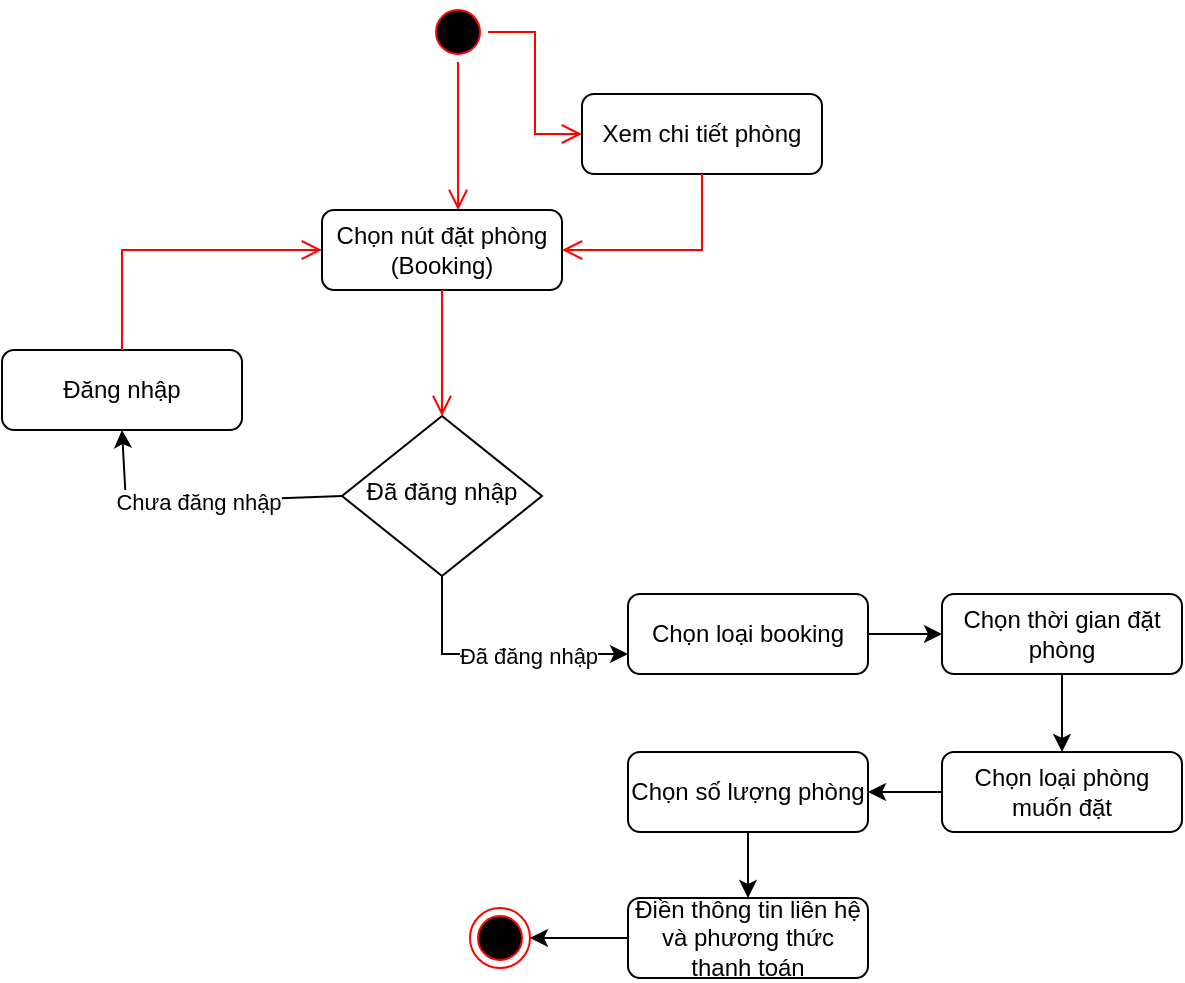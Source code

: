 <mxfile version="26.2.12" pages="5">
  <diagram id="C5RBs43oDa-KdzZeNtuy" name="flowchart đặt phòng">
    <mxGraphModel dx="1387" dy="797" grid="0" gridSize="10" guides="1" tooltips="1" connect="1" arrows="1" fold="1" page="0" pageScale="1" pageWidth="827" pageHeight="1169" math="0" shadow="0">
      <root>
        <mxCell id="WIyWlLk6GJQsqaUBKTNV-0" />
        <mxCell id="WIyWlLk6GJQsqaUBKTNV-1" parent="WIyWlLk6GJQsqaUBKTNV-0" />
        <mxCell id="WIyWlLk6GJQsqaUBKTNV-10" value="Đã đăng nhập" style="rhombus;whiteSpace=wrap;html=1;shadow=0;fontFamily=Helvetica;fontSize=12;align=center;strokeWidth=1;spacing=6;spacingTop=-4;" parent="WIyWlLk6GJQsqaUBKTNV-1" vertex="1">
          <mxGeometry x="170" y="301" width="100" height="80" as="geometry" />
        </mxCell>
        <mxCell id="WIyWlLk6GJQsqaUBKTNV-11" value="Chọn nút đặt phòng&lt;div&gt;(Booking)&lt;/div&gt;" style="rounded=1;whiteSpace=wrap;html=1;fontSize=12;glass=0;strokeWidth=1;shadow=0;" parent="WIyWlLk6GJQsqaUBKTNV-1" vertex="1">
          <mxGeometry x="160" y="198" width="120" height="40" as="geometry" />
        </mxCell>
        <mxCell id="tpvj4CS7-NAzmeMGIOc2-4" value="" style="ellipse;html=1;shape=startState;fillColor=#000000;strokeColor=#ff0000;" vertex="1" parent="WIyWlLk6GJQsqaUBKTNV-1">
          <mxGeometry x="213" y="94" width="30" height="30" as="geometry" />
        </mxCell>
        <mxCell id="tpvj4CS7-NAzmeMGIOc2-5" value="" style="edgeStyle=orthogonalEdgeStyle;html=1;verticalAlign=bottom;endArrow=open;endSize=8;strokeColor=#ff0000;rounded=0;entryX=0.567;entryY=0;entryDx=0;entryDy=0;entryPerimeter=0;" edge="1" source="tpvj4CS7-NAzmeMGIOc2-4" parent="WIyWlLk6GJQsqaUBKTNV-1" target="WIyWlLk6GJQsqaUBKTNV-11">
          <mxGeometry relative="1" as="geometry">
            <mxPoint x="241" y="201" as="targetPoint" />
          </mxGeometry>
        </mxCell>
        <mxCell id="tpvj4CS7-NAzmeMGIOc2-6" value="" style="ellipse;html=1;shape=endState;fillColor=#000000;strokeColor=#ff0000;" vertex="1" parent="WIyWlLk6GJQsqaUBKTNV-1">
          <mxGeometry x="234" y="547" width="30" height="30" as="geometry" />
        </mxCell>
        <mxCell id="tpvj4CS7-NAzmeMGIOc2-7" value="Xem chi tiết phòng" style="rounded=1;whiteSpace=wrap;html=1;fontSize=12;glass=0;strokeWidth=1;shadow=0;" vertex="1" parent="WIyWlLk6GJQsqaUBKTNV-1">
          <mxGeometry x="290" y="140" width="120" height="40" as="geometry" />
        </mxCell>
        <mxCell id="tpvj4CS7-NAzmeMGIOc2-8" value="" style="edgeStyle=orthogonalEdgeStyle;html=1;verticalAlign=bottom;endArrow=open;endSize=8;strokeColor=#ff0000;rounded=0;entryX=0;entryY=0.5;entryDx=0;entryDy=0;exitX=1;exitY=0.5;exitDx=0;exitDy=0;" edge="1" parent="WIyWlLk6GJQsqaUBKTNV-1" source="tpvj4CS7-NAzmeMGIOc2-4" target="tpvj4CS7-NAzmeMGIOc2-7">
          <mxGeometry relative="1" as="geometry">
            <mxPoint x="238" y="208" as="targetPoint" />
            <mxPoint x="238" y="134" as="sourcePoint" />
          </mxGeometry>
        </mxCell>
        <mxCell id="tpvj4CS7-NAzmeMGIOc2-9" value="Đăng nhập" style="rounded=1;whiteSpace=wrap;html=1;fontSize=12;glass=0;strokeWidth=1;shadow=0;" vertex="1" parent="WIyWlLk6GJQsqaUBKTNV-1">
          <mxGeometry y="268" width="120" height="40" as="geometry" />
        </mxCell>
        <mxCell id="tpvj4CS7-NAzmeMGIOc2-12" value="" style="endArrow=classic;html=1;rounded=0;exitX=0;exitY=0.5;exitDx=0;exitDy=0;entryX=0.5;entryY=1;entryDx=0;entryDy=0;" edge="1" parent="WIyWlLk6GJQsqaUBKTNV-1" source="WIyWlLk6GJQsqaUBKTNV-10" target="tpvj4CS7-NAzmeMGIOc2-9">
          <mxGeometry relative="1" as="geometry">
            <mxPoint x="364" y="311" as="sourcePoint" />
            <mxPoint x="464" y="311" as="targetPoint" />
            <Array as="points">
              <mxPoint x="62" y="345" />
            </Array>
          </mxGeometry>
        </mxCell>
        <mxCell id="tpvj4CS7-NAzmeMGIOc2-13" value="Chưa đăng nhập" style="edgeLabel;resizable=0;html=1;;align=center;verticalAlign=middle;" connectable="0" vertex="1" parent="tpvj4CS7-NAzmeMGIOc2-12">
          <mxGeometry relative="1" as="geometry" />
        </mxCell>
        <mxCell id="tpvj4CS7-NAzmeMGIOc2-15" value="" style="edgeStyle=orthogonalEdgeStyle;html=1;verticalAlign=bottom;endArrow=open;endSize=8;strokeColor=#ff0000;rounded=0;entryX=0.5;entryY=0;entryDx=0;entryDy=0;exitX=0.5;exitY=1;exitDx=0;exitDy=0;" edge="1" parent="WIyWlLk6GJQsqaUBKTNV-1" source="WIyWlLk6GJQsqaUBKTNV-11" target="WIyWlLk6GJQsqaUBKTNV-10">
          <mxGeometry relative="1" as="geometry">
            <mxPoint x="238" y="208" as="targetPoint" />
            <mxPoint x="238" y="134" as="sourcePoint" />
          </mxGeometry>
        </mxCell>
        <mxCell id="tpvj4CS7-NAzmeMGIOc2-16" value="" style="edgeStyle=orthogonalEdgeStyle;html=1;verticalAlign=bottom;endArrow=open;endSize=8;strokeColor=#ff0000;rounded=0;entryX=1;entryY=0.5;entryDx=0;entryDy=0;exitX=0.5;exitY=1;exitDx=0;exitDy=0;" edge="1" parent="WIyWlLk6GJQsqaUBKTNV-1" source="tpvj4CS7-NAzmeMGIOc2-7" target="WIyWlLk6GJQsqaUBKTNV-11">
          <mxGeometry relative="1" as="geometry">
            <mxPoint x="238" y="208" as="targetPoint" />
            <mxPoint x="238" y="134" as="sourcePoint" />
          </mxGeometry>
        </mxCell>
        <mxCell id="tpvj4CS7-NAzmeMGIOc2-17" value="" style="edgeStyle=orthogonalEdgeStyle;html=1;verticalAlign=bottom;endArrow=open;endSize=8;strokeColor=#ff0000;rounded=0;entryX=0;entryY=0.5;entryDx=0;entryDy=0;exitX=0.5;exitY=0;exitDx=0;exitDy=0;" edge="1" parent="WIyWlLk6GJQsqaUBKTNV-1" source="tpvj4CS7-NAzmeMGIOc2-9" target="WIyWlLk6GJQsqaUBKTNV-11">
          <mxGeometry relative="1" as="geometry">
            <mxPoint x="230" y="311" as="targetPoint" />
            <mxPoint x="230" y="248" as="sourcePoint" />
          </mxGeometry>
        </mxCell>
        <mxCell id="tpvj4CS7-NAzmeMGIOc2-30" style="edgeStyle=orthogonalEdgeStyle;rounded=0;orthogonalLoop=1;jettySize=auto;html=1;exitX=1;exitY=0.5;exitDx=0;exitDy=0;entryX=0;entryY=0.5;entryDx=0;entryDy=0;" edge="1" parent="WIyWlLk6GJQsqaUBKTNV-1" source="tpvj4CS7-NAzmeMGIOc2-18" target="tpvj4CS7-NAzmeMGIOc2-19">
          <mxGeometry relative="1" as="geometry" />
        </mxCell>
        <mxCell id="tpvj4CS7-NAzmeMGIOc2-18" value="Chọn loại booking" style="rounded=1;whiteSpace=wrap;html=1;fontSize=12;glass=0;strokeWidth=1;shadow=0;" vertex="1" parent="WIyWlLk6GJQsqaUBKTNV-1">
          <mxGeometry x="313" y="390" width="120" height="40" as="geometry" />
        </mxCell>
        <mxCell id="tpvj4CS7-NAzmeMGIOc2-31" value="" style="edgeStyle=orthogonalEdgeStyle;rounded=0;orthogonalLoop=1;jettySize=auto;html=1;" edge="1" parent="WIyWlLk6GJQsqaUBKTNV-1" source="tpvj4CS7-NAzmeMGIOc2-19" target="tpvj4CS7-NAzmeMGIOc2-20">
          <mxGeometry relative="1" as="geometry" />
        </mxCell>
        <mxCell id="tpvj4CS7-NAzmeMGIOc2-19" value="Chọn thời gian đặt phòng" style="rounded=1;whiteSpace=wrap;html=1;fontSize=12;glass=0;strokeWidth=1;shadow=0;" vertex="1" parent="WIyWlLk6GJQsqaUBKTNV-1">
          <mxGeometry x="470" y="390" width="120" height="40" as="geometry" />
        </mxCell>
        <mxCell id="tpvj4CS7-NAzmeMGIOc2-32" value="" style="edgeStyle=orthogonalEdgeStyle;rounded=0;orthogonalLoop=1;jettySize=auto;html=1;" edge="1" parent="WIyWlLk6GJQsqaUBKTNV-1" source="tpvj4CS7-NAzmeMGIOc2-20" target="tpvj4CS7-NAzmeMGIOc2-21">
          <mxGeometry relative="1" as="geometry" />
        </mxCell>
        <mxCell id="tpvj4CS7-NAzmeMGIOc2-20" value="Chọn loại phòng muốn đặt" style="rounded=1;whiteSpace=wrap;html=1;fontSize=12;glass=0;strokeWidth=1;shadow=0;" vertex="1" parent="WIyWlLk6GJQsqaUBKTNV-1">
          <mxGeometry x="470" y="469" width="120" height="40" as="geometry" />
        </mxCell>
        <mxCell id="tpvj4CS7-NAzmeMGIOc2-34" value="" style="edgeStyle=orthogonalEdgeStyle;rounded=0;orthogonalLoop=1;jettySize=auto;html=1;" edge="1" parent="WIyWlLk6GJQsqaUBKTNV-1" source="tpvj4CS7-NAzmeMGIOc2-21" target="tpvj4CS7-NAzmeMGIOc2-22">
          <mxGeometry relative="1" as="geometry" />
        </mxCell>
        <mxCell id="tpvj4CS7-NAzmeMGIOc2-21" value="Chọn số lượng phòng" style="rounded=1;whiteSpace=wrap;html=1;fontSize=12;glass=0;strokeWidth=1;shadow=0;" vertex="1" parent="WIyWlLk6GJQsqaUBKTNV-1">
          <mxGeometry x="313" y="469" width="120" height="40" as="geometry" />
        </mxCell>
        <mxCell id="tpvj4CS7-NAzmeMGIOc2-35" value="" style="edgeStyle=orthogonalEdgeStyle;rounded=0;orthogonalLoop=1;jettySize=auto;html=1;" edge="1" parent="WIyWlLk6GJQsqaUBKTNV-1" source="tpvj4CS7-NAzmeMGIOc2-22" target="tpvj4CS7-NAzmeMGIOc2-6">
          <mxGeometry relative="1" as="geometry" />
        </mxCell>
        <mxCell id="tpvj4CS7-NAzmeMGIOc2-22" value="Điền thông tin liên hệ và phương thức thanh toán" style="rounded=1;whiteSpace=wrap;html=1;fontSize=12;glass=0;strokeWidth=1;shadow=0;" vertex="1" parent="WIyWlLk6GJQsqaUBKTNV-1">
          <mxGeometry x="313" y="542" width="120" height="40" as="geometry" />
        </mxCell>
        <mxCell id="tpvj4CS7-NAzmeMGIOc2-26" value="" style="endArrow=classic;html=1;rounded=0;exitX=0.5;exitY=1;exitDx=0;exitDy=0;entryX=0;entryY=0.75;entryDx=0;entryDy=0;" edge="1" parent="WIyWlLk6GJQsqaUBKTNV-1" source="WIyWlLk6GJQsqaUBKTNV-10" target="tpvj4CS7-NAzmeMGIOc2-18">
          <mxGeometry relative="1" as="geometry">
            <mxPoint x="180" y="351" as="sourcePoint" />
            <mxPoint x="70" y="318" as="targetPoint" />
            <Array as="points">
              <mxPoint x="220" y="420" />
            </Array>
          </mxGeometry>
        </mxCell>
        <mxCell id="tpvj4CS7-NAzmeMGIOc2-28" value="Text" style="edgeLabel;html=1;align=center;verticalAlign=middle;resizable=0;points=[];" vertex="1" connectable="0" parent="tpvj4CS7-NAzmeMGIOc2-26">
          <mxGeometry x="0.227" relative="1" as="geometry">
            <mxPoint as="offset" />
          </mxGeometry>
        </mxCell>
        <mxCell id="tpvj4CS7-NAzmeMGIOc2-29" value="Đã đăng nhập" style="edgeLabel;html=1;align=center;verticalAlign=middle;resizable=0;points=[];" vertex="1" connectable="0" parent="tpvj4CS7-NAzmeMGIOc2-26">
          <mxGeometry x="0.242" y="-1" relative="1" as="geometry">
            <mxPoint as="offset" />
          </mxGeometry>
        </mxCell>
      </root>
    </mxGraphModel>
  </diagram>
  <diagram name="flowchart khướu nại" id="5Y8Dnv2xPw9IxhfvldU-">
    <mxGraphModel dx="1387" dy="797" grid="0" gridSize="10" guides="1" tooltips="1" connect="1" arrows="1" fold="1" page="0" pageScale="1" pageWidth="827" pageHeight="1169" math="0" shadow="0">
      <root>
        <mxCell id="x1sz1BzUppV7w-AZWgg5-0" />
        <mxCell id="x1sz1BzUppV7w-AZWgg5-1" parent="x1sz1BzUppV7w-AZWgg5-0" />
        <mxCell id="iZwWyoa55qzO6TNaH1sI-2" value="" style="edgeStyle=orthogonalEdgeStyle;rounded=0;orthogonalLoop=1;jettySize=auto;html=1;" edge="1" parent="x1sz1BzUppV7w-AZWgg5-1" source="x1sz1BzUppV7w-AZWgg5-4" target="iZwWyoa55qzO6TNaH1sI-0">
          <mxGeometry relative="1" as="geometry" />
        </mxCell>
        <mxCell id="x1sz1BzUppV7w-AZWgg5-4" value="" style="ellipse;html=1;shape=startState;fillColor=#000000;strokeColor=#ff0000;" vertex="1" parent="x1sz1BzUppV7w-AZWgg5-1">
          <mxGeometry x="213" y="82" width="30" height="30" as="geometry" />
        </mxCell>
        <mxCell id="x1sz1BzUppV7w-AZWgg5-6" value="" style="ellipse;html=1;shape=endState;fillColor=#000000;strokeColor=#ff0000;" vertex="1" parent="x1sz1BzUppV7w-AZWgg5-1">
          <mxGeometry x="234" y="547" width="30" height="30" as="geometry" />
        </mxCell>
        <mxCell id="E3JXeNqQt7wPLBCFKcco-1" value="Trạng thái tài khoản" style="rhombus;whiteSpace=wrap;html=1;shadow=0;fontFamily=Helvetica;fontSize=12;align=center;strokeWidth=1;spacing=6;spacingTop=-4;" vertex="1" parent="x1sz1BzUppV7w-AZWgg5-1">
          <mxGeometry x="178" y="215" width="100" height="80" as="geometry" />
        </mxCell>
        <mxCell id="E3JXeNqQt7wPLBCFKcco-2" value="" style="endArrow=classic;html=1;rounded=0;exitX=0;exitY=0.5;exitDx=0;exitDy=0;entryX=0;entryY=0.5;entryDx=0;entryDy=0;" edge="1" parent="x1sz1BzUppV7w-AZWgg5-1" source="E3JXeNqQt7wPLBCFKcco-1" target="x1sz1BzUppV7w-AZWgg5-6">
          <mxGeometry relative="1" as="geometry">
            <mxPoint x="370" y="227" as="sourcePoint" />
            <mxPoint x="66" y="224" as="targetPoint" />
            <Array as="points">
              <mxPoint x="68" y="261" />
              <mxPoint x="71" y="562" />
            </Array>
          </mxGeometry>
        </mxCell>
        <mxCell id="E3JXeNqQt7wPLBCFKcco-3" value="active" style="edgeLabel;resizable=0;html=1;;align=center;verticalAlign=middle;" connectable="0" vertex="1" parent="E3JXeNqQt7wPLBCFKcco-2">
          <mxGeometry relative="1" as="geometry" />
        </mxCell>
        <mxCell id="E3JXeNqQt7wPLBCFKcco-4" value="" style="endArrow=classic;html=1;rounded=0;exitX=0.5;exitY=1;exitDx=0;exitDy=0;entryX=0.5;entryY=0;entryDx=0;entryDy=0;" edge="1" parent="x1sz1BzUppV7w-AZWgg5-1" source="E3JXeNqQt7wPLBCFKcco-1" target="iZwWyoa55qzO6TNaH1sI-4">
          <mxGeometry relative="1" as="geometry">
            <mxPoint x="186" y="267" as="sourcePoint" />
            <mxPoint x="319" y="336" as="targetPoint" />
            <Array as="points">
              <mxPoint x="226" y="336" />
            </Array>
          </mxGeometry>
        </mxCell>
        <mxCell id="E3JXeNqQt7wPLBCFKcco-5" value="Text" style="edgeLabel;html=1;align=center;verticalAlign=middle;resizable=0;points=[];" vertex="1" connectable="0" parent="E3JXeNqQt7wPLBCFKcco-4">
          <mxGeometry x="0.227" relative="1" as="geometry">
            <mxPoint as="offset" />
          </mxGeometry>
        </mxCell>
        <mxCell id="E3JXeNqQt7wPLBCFKcco-6" value="suspended/banned" style="edgeLabel;html=1;align=center;verticalAlign=middle;resizable=0;points=[];" vertex="1" connectable="0" parent="E3JXeNqQt7wPLBCFKcco-4">
          <mxGeometry x="0.242" y="-1" relative="1" as="geometry">
            <mxPoint as="offset" />
          </mxGeometry>
        </mxCell>
        <mxCell id="iZwWyoa55qzO6TNaH1sI-3" value="" style="edgeStyle=orthogonalEdgeStyle;rounded=0;orthogonalLoop=1;jettySize=auto;html=1;" edge="1" parent="x1sz1BzUppV7w-AZWgg5-1" source="iZwWyoa55qzO6TNaH1sI-0" target="E3JXeNqQt7wPLBCFKcco-1">
          <mxGeometry relative="1" as="geometry" />
        </mxCell>
        <mxCell id="iZwWyoa55qzO6TNaH1sI-0" value="Đăng nhập" style="rounded=1;whiteSpace=wrap;html=1;fontSize=12;glass=0;strokeWidth=1;shadow=0;" vertex="1" parent="x1sz1BzUppV7w-AZWgg5-1">
          <mxGeometry x="168" y="139" width="120" height="40" as="geometry" />
        </mxCell>
        <mxCell id="iZwWyoa55qzO6TNaH1sI-6" value="" style="edgeStyle=orthogonalEdgeStyle;rounded=0;orthogonalLoop=1;jettySize=auto;html=1;" edge="1" parent="x1sz1BzUppV7w-AZWgg5-1" source="iZwWyoa55qzO6TNaH1sI-4" target="iZwWyoa55qzO6TNaH1sI-5">
          <mxGeometry relative="1" as="geometry" />
        </mxCell>
        <mxCell id="iZwWyoa55qzO6TNaH1sI-4" value="Màn hỉnh hiển thị thời gian bị khóa" style="rounded=1;whiteSpace=wrap;html=1;fontSize=12;glass=0;strokeWidth=1;shadow=0;" vertex="1" parent="x1sz1BzUppV7w-AZWgg5-1">
          <mxGeometry x="166" y="392" width="120" height="40" as="geometry" />
        </mxCell>
        <mxCell id="iZwWyoa55qzO6TNaH1sI-7" value="" style="edgeStyle=orthogonalEdgeStyle;rounded=0;orthogonalLoop=1;jettySize=auto;html=1;" edge="1" parent="x1sz1BzUppV7w-AZWgg5-1" source="iZwWyoa55qzO6TNaH1sI-5" target="x1sz1BzUppV7w-AZWgg5-6">
          <mxGeometry relative="1" as="geometry" />
        </mxCell>
        <mxCell id="iZwWyoa55qzO6TNaH1sI-5" value="Gửi đơn khướu nại" style="rounded=1;whiteSpace=wrap;html=1;fontSize=12;glass=0;strokeWidth=1;shadow=0;" vertex="1" parent="x1sz1BzUppV7w-AZWgg5-1">
          <mxGeometry x="168" y="467" width="120" height="40" as="geometry" />
        </mxCell>
      </root>
    </mxGraphModel>
  </diagram>
  <diagram name="flowchart đặt đồ ăn/ service" id="EZ_CwQ2aVMCzbmOnPj7j">
    <mxGraphModel dx="1787" dy="797" grid="0" gridSize="10" guides="1" tooltips="1" connect="1" arrows="1" fold="1" page="0" pageScale="1" pageWidth="827" pageHeight="1169" math="0" shadow="0">
      <root>
        <mxCell id="WIPGwSNq3MdUE2kaTCx7-0" />
        <mxCell id="WIPGwSNq3MdUE2kaTCx7-1" parent="WIPGwSNq3MdUE2kaTCx7-0" />
        <mxCell id="WIPGwSNq3MdUE2kaTCx7-2" value="Đã đăng nhập" style="rhombus;whiteSpace=wrap;html=1;shadow=0;fontFamily=Helvetica;fontSize=12;align=center;strokeWidth=1;spacing=6;spacingTop=-4;" vertex="1" parent="WIPGwSNq3MdUE2kaTCx7-1">
          <mxGeometry x="170" y="301" width="100" height="80" as="geometry" />
        </mxCell>
        <mxCell id="WIPGwSNq3MdUE2kaTCx7-3" value="Chọn vào trang dining" style="rounded=1;whiteSpace=wrap;html=1;fontSize=12;glass=0;strokeWidth=1;shadow=0;" vertex="1" parent="WIPGwSNq3MdUE2kaTCx7-1">
          <mxGeometry x="160" y="198" width="120" height="40" as="geometry" />
        </mxCell>
        <mxCell id="WIPGwSNq3MdUE2kaTCx7-4" value="" style="ellipse;html=1;shape=startState;fillColor=#000000;strokeColor=#ff0000;" vertex="1" parent="WIPGwSNq3MdUE2kaTCx7-1">
          <mxGeometry x="213" y="94" width="30" height="30" as="geometry" />
        </mxCell>
        <mxCell id="WIPGwSNq3MdUE2kaTCx7-5" value="" style="edgeStyle=orthogonalEdgeStyle;html=1;verticalAlign=bottom;endArrow=open;endSize=8;strokeColor=#ff0000;rounded=0;entryX=0.567;entryY=0;entryDx=0;entryDy=0;entryPerimeter=0;" edge="1" parent="WIPGwSNq3MdUE2kaTCx7-1" source="WIPGwSNq3MdUE2kaTCx7-4" target="WIPGwSNq3MdUE2kaTCx7-3">
          <mxGeometry relative="1" as="geometry">
            <mxPoint x="241" y="201" as="targetPoint" />
          </mxGeometry>
        </mxCell>
        <mxCell id="WIPGwSNq3MdUE2kaTCx7-6" value="" style="ellipse;html=1;shape=endState;fillColor=#000000;strokeColor=#ff0000;" vertex="1" parent="WIPGwSNq3MdUE2kaTCx7-1">
          <mxGeometry x="424" y="597" width="30" height="30" as="geometry" />
        </mxCell>
        <mxCell id="WIPGwSNq3MdUE2kaTCx7-9" value="Đăng nhập" style="rounded=1;whiteSpace=wrap;html=1;fontSize=12;glass=0;strokeWidth=1;shadow=0;" vertex="1" parent="WIPGwSNq3MdUE2kaTCx7-1">
          <mxGeometry y="268" width="120" height="40" as="geometry" />
        </mxCell>
        <mxCell id="WIPGwSNq3MdUE2kaTCx7-10" value="" style="endArrow=classic;html=1;rounded=0;exitX=0;exitY=0.5;exitDx=0;exitDy=0;entryX=0.5;entryY=1;entryDx=0;entryDy=0;" edge="1" parent="WIPGwSNq3MdUE2kaTCx7-1" source="WIPGwSNq3MdUE2kaTCx7-2" target="WIPGwSNq3MdUE2kaTCx7-9">
          <mxGeometry relative="1" as="geometry">
            <mxPoint x="364" y="311" as="sourcePoint" />
            <mxPoint x="464" y="311" as="targetPoint" />
            <Array as="points">
              <mxPoint x="62" y="345" />
            </Array>
          </mxGeometry>
        </mxCell>
        <mxCell id="WIPGwSNq3MdUE2kaTCx7-11" value="Chưa đăng nhập" style="edgeLabel;resizable=0;html=1;;align=center;verticalAlign=middle;" connectable="0" vertex="1" parent="WIPGwSNq3MdUE2kaTCx7-10">
          <mxGeometry relative="1" as="geometry" />
        </mxCell>
        <mxCell id="WIPGwSNq3MdUE2kaTCx7-12" value="" style="edgeStyle=orthogonalEdgeStyle;html=1;verticalAlign=bottom;endArrow=open;endSize=8;strokeColor=#ff0000;rounded=0;entryX=0.5;entryY=0;entryDx=0;entryDy=0;exitX=0.5;exitY=1;exitDx=0;exitDy=0;" edge="1" parent="WIPGwSNq3MdUE2kaTCx7-1" source="WIPGwSNq3MdUE2kaTCx7-3" target="WIPGwSNq3MdUE2kaTCx7-2">
          <mxGeometry relative="1" as="geometry">
            <mxPoint x="238" y="208" as="targetPoint" />
            <mxPoint x="238" y="134" as="sourcePoint" />
          </mxGeometry>
        </mxCell>
        <mxCell id="WIPGwSNq3MdUE2kaTCx7-14" value="" style="edgeStyle=orthogonalEdgeStyle;html=1;verticalAlign=bottom;endArrow=open;endSize=8;strokeColor=#ff0000;rounded=0;entryX=0;entryY=0.5;entryDx=0;entryDy=0;exitX=0.5;exitY=0;exitDx=0;exitDy=0;" edge="1" parent="WIPGwSNq3MdUE2kaTCx7-1" source="WIPGwSNq3MdUE2kaTCx7-9" target="WIPGwSNq3MdUE2kaTCx7-3">
          <mxGeometry relative="1" as="geometry">
            <mxPoint x="230" y="311" as="targetPoint" />
            <mxPoint x="230" y="248" as="sourcePoint" />
          </mxGeometry>
        </mxCell>
        <mxCell id="WIPGwSNq3MdUE2kaTCx7-25" value="" style="endArrow=classic;html=1;rounded=0;exitX=0.5;exitY=1;exitDx=0;exitDy=0;entryX=0.5;entryY=0;entryDx=0;entryDy=0;" edge="1" parent="WIPGwSNq3MdUE2kaTCx7-1" source="WIPGwSNq3MdUE2kaTCx7-2" target="CLBBE7CeemHxNnWFARrd-1">
          <mxGeometry relative="1" as="geometry">
            <mxPoint x="180" y="351" as="sourcePoint" />
            <mxPoint x="313" y="420" as="targetPoint" />
            <Array as="points">
              <mxPoint x="220" y="420" />
            </Array>
          </mxGeometry>
        </mxCell>
        <mxCell id="WIPGwSNq3MdUE2kaTCx7-26" value="Text" style="edgeLabel;html=1;align=center;verticalAlign=middle;resizable=0;points=[];" vertex="1" connectable="0" parent="WIPGwSNq3MdUE2kaTCx7-25">
          <mxGeometry x="0.227" relative="1" as="geometry">
            <mxPoint as="offset" />
          </mxGeometry>
        </mxCell>
        <mxCell id="WIPGwSNq3MdUE2kaTCx7-27" value="Đã đăng nhập" style="edgeLabel;html=1;align=center;verticalAlign=middle;resizable=0;points=[];" vertex="1" connectable="0" parent="WIPGwSNq3MdUE2kaTCx7-25">
          <mxGeometry x="0.242" y="-1" relative="1" as="geometry">
            <mxPoint as="offset" />
          </mxGeometry>
        </mxCell>
        <mxCell id="CLBBE7CeemHxNnWFARrd-16" value="" style="edgeStyle=orthogonalEdgeStyle;rounded=0;orthogonalLoop=1;jettySize=auto;html=1;" edge="1" parent="WIPGwSNq3MdUE2kaTCx7-1" source="CLBBE7CeemHxNnWFARrd-0" target="CLBBE7CeemHxNnWFARrd-13">
          <mxGeometry relative="1" as="geometry" />
        </mxCell>
        <mxCell id="CLBBE7CeemHxNnWFARrd-0" value="HIển thị menu đồ ăn/ dịch vụ" style="rounded=1;whiteSpace=wrap;html=1;fontSize=12;glass=0;strokeWidth=1;shadow=0;" vertex="1" parent="WIPGwSNq3MdUE2kaTCx7-1">
          <mxGeometry x="387" y="453" width="120" height="40" as="geometry" />
        </mxCell>
        <mxCell id="CLBBE7CeemHxNnWFARrd-1" value="Có booking ở trạng thái check in" style="rhombus;whiteSpace=wrap;html=1;shadow=0;fontFamily=Helvetica;fontSize=12;align=center;strokeWidth=1;spacing=6;spacingTop=-4;" vertex="1" parent="WIPGwSNq3MdUE2kaTCx7-1">
          <mxGeometry x="164" y="433" width="112" height="92" as="geometry" />
        </mxCell>
        <mxCell id="CLBBE7CeemHxNnWFARrd-4" value="" style="endArrow=classic;html=1;rounded=0;exitX=0;exitY=0.5;exitDx=0;exitDy=0;entryX=0;entryY=0.5;entryDx=0;entryDy=0;" edge="1" parent="WIPGwSNq3MdUE2kaTCx7-1" target="WIPGwSNq3MdUE2kaTCx7-4">
          <mxGeometry relative="1" as="geometry">
            <mxPoint x="166" y="479" as="sourcePoint" />
            <mxPoint x="56" y="446" as="targetPoint" />
            <Array as="points">
              <mxPoint x="-125" y="485" />
              <mxPoint x="-127" y="119" />
            </Array>
          </mxGeometry>
        </mxCell>
        <mxCell id="CLBBE7CeemHxNnWFARrd-5" value="Chưa có" style="edgeLabel;resizable=0;html=1;;align=center;verticalAlign=middle;" connectable="0" vertex="1" parent="CLBBE7CeemHxNnWFARrd-4">
          <mxGeometry relative="1" as="geometry" />
        </mxCell>
        <mxCell id="CLBBE7CeemHxNnWFARrd-9" value="" style="endArrow=classic;html=1;rounded=0;exitX=1;exitY=0.5;exitDx=0;exitDy=0;entryX=0.015;entryY=0.637;entryDx=0;entryDy=0;entryPerimeter=0;" edge="1" parent="WIPGwSNq3MdUE2kaTCx7-1" source="CLBBE7CeemHxNnWFARrd-1" target="CLBBE7CeemHxNnWFARrd-0">
          <mxGeometry relative="1" as="geometry">
            <mxPoint x="306" y="450" as="sourcePoint" />
            <mxPoint x="306" y="502" as="targetPoint" />
            <Array as="points" />
          </mxGeometry>
        </mxCell>
        <mxCell id="CLBBE7CeemHxNnWFARrd-10" value="Text" style="edgeLabel;html=1;align=center;verticalAlign=middle;resizable=0;points=[];" vertex="1" connectable="0" parent="CLBBE7CeemHxNnWFARrd-9">
          <mxGeometry x="0.227" relative="1" as="geometry">
            <mxPoint as="offset" />
          </mxGeometry>
        </mxCell>
        <mxCell id="CLBBE7CeemHxNnWFARrd-11" value="Đã có" style="edgeLabel;html=1;align=center;verticalAlign=middle;resizable=0;points=[];" vertex="1" connectable="0" parent="CLBBE7CeemHxNnWFARrd-9">
          <mxGeometry x="0.242" y="-1" relative="1" as="geometry">
            <mxPoint as="offset" />
          </mxGeometry>
        </mxCell>
        <mxCell id="CLBBE7CeemHxNnWFARrd-17" value="" style="edgeStyle=orthogonalEdgeStyle;rounded=0;orthogonalLoop=1;jettySize=auto;html=1;" edge="1" parent="WIPGwSNq3MdUE2kaTCx7-1" source="CLBBE7CeemHxNnWFARrd-13" target="CLBBE7CeemHxNnWFARrd-14">
          <mxGeometry relative="1" as="geometry" />
        </mxCell>
        <mxCell id="CLBBE7CeemHxNnWFARrd-13" value="Chọn phương thức thanh toán" style="rounded=1;whiteSpace=wrap;html=1;fontSize=12;glass=0;strokeWidth=1;shadow=0;" vertex="1" parent="WIPGwSNq3MdUE2kaTCx7-1">
          <mxGeometry x="538" y="451" width="120" height="40" as="geometry" />
        </mxCell>
        <mxCell id="CLBBE7CeemHxNnWFARrd-18" value="" style="edgeStyle=orthogonalEdgeStyle;rounded=0;orthogonalLoop=1;jettySize=auto;html=1;" edge="1" parent="WIPGwSNq3MdUE2kaTCx7-1" source="CLBBE7CeemHxNnWFARrd-14" target="CLBBE7CeemHxNnWFARrd-15">
          <mxGeometry relative="1" as="geometry" />
        </mxCell>
        <mxCell id="CLBBE7CeemHxNnWFARrd-14" value="Chọn phương thức giao hàng" style="rounded=1;whiteSpace=wrap;html=1;fontSize=12;glass=0;strokeWidth=1;shadow=0;" vertex="1" parent="WIPGwSNq3MdUE2kaTCx7-1">
          <mxGeometry x="544" y="525" width="120" height="40" as="geometry" />
        </mxCell>
        <mxCell id="CLBBE7CeemHxNnWFARrd-22" value="" style="edgeStyle=orthogonalEdgeStyle;rounded=0;orthogonalLoop=1;jettySize=auto;html=1;" edge="1" parent="WIPGwSNq3MdUE2kaTCx7-1" source="CLBBE7CeemHxNnWFARrd-15" target="WIPGwSNq3MdUE2kaTCx7-6">
          <mxGeometry relative="1" as="geometry" />
        </mxCell>
        <mxCell id="CLBBE7CeemHxNnWFARrd-15" value="Chọn phòng cần giao" style="rounded=1;whiteSpace=wrap;html=1;fontSize=12;glass=0;strokeWidth=1;shadow=0;" vertex="1" parent="WIPGwSNq3MdUE2kaTCx7-1">
          <mxGeometry x="379" y="525" width="120" height="40" as="geometry" />
        </mxCell>
      </root>
    </mxGraphModel>
  </diagram>
  <diagram name="flowchart quản lý tiện nghi" id="dR2MNtPfOHuZSj9Pljwd">
    <mxGraphModel dx="1787" dy="797" grid="0" gridSize="10" guides="1" tooltips="1" connect="1" arrows="1" fold="1" page="0" pageScale="1" pageWidth="827" pageHeight="1169" math="0" shadow="0">
      <root>
        <mxCell id="cfDy6gDimkklNHkqQg3o-0" />
        <mxCell id="cfDy6gDimkklNHkqQg3o-1" parent="cfDy6gDimkklNHkqQg3o-0" />
        <mxCell id="hFvUWZmGQNEbpqs4aMCr-1" value="" style="edgeStyle=orthogonalEdgeStyle;rounded=0;orthogonalLoop=1;jettySize=auto;html=1;" edge="1" parent="cfDy6gDimkklNHkqQg3o-1" source="cfDy6gDimkklNHkqQg3o-3" target="cfDy6gDimkklNHkqQg3o-12">
          <mxGeometry relative="1" as="geometry" />
        </mxCell>
        <mxCell id="cfDy6gDimkklNHkqQg3o-3" value="" style="ellipse;html=1;shape=startState;fillColor=#000000;strokeColor=#ff0000;" vertex="1" parent="cfDy6gDimkklNHkqQg3o-1">
          <mxGeometry x="-119" y="130" width="30" height="30" as="geometry" />
        </mxCell>
        <mxCell id="cfDy6gDimkklNHkqQg3o-4" value="" style="ellipse;html=1;shape=endState;fillColor=#000000;strokeColor=#ff0000;" vertex="1" parent="cfDy6gDimkklNHkqQg3o-1">
          <mxGeometry x="605" y="551" width="30" height="30" as="geometry" />
        </mxCell>
        <mxCell id="hFvUWZmGQNEbpqs4aMCr-2" style="edgeStyle=orthogonalEdgeStyle;rounded=0;orthogonalLoop=1;jettySize=auto;html=1;entryX=0;entryY=0.5;entryDx=0;entryDy=0;" edge="1" parent="cfDy6gDimkklNHkqQg3o-1" source="cfDy6gDimkklNHkqQg3o-12" target="hFvUWZmGQNEbpqs4aMCr-0">
          <mxGeometry relative="1" as="geometry" />
        </mxCell>
        <mxCell id="cfDy6gDimkklNHkqQg3o-12" value="Đăng nhập" style="rounded=1;whiteSpace=wrap;html=1;fontSize=12;glass=0;strokeWidth=1;shadow=0;" vertex="1" parent="cfDy6gDimkklNHkqQg3o-1">
          <mxGeometry x="-58" y="125" width="120" height="40" as="geometry" />
        </mxCell>
        <mxCell id="hFvUWZmGQNEbpqs4aMCr-3" style="edgeStyle=orthogonalEdgeStyle;rounded=0;orthogonalLoop=1;jettySize=auto;html=1;entryX=0.5;entryY=0;entryDx=0;entryDy=0;" edge="1" parent="cfDy6gDimkklNHkqQg3o-1" source="hFvUWZmGQNEbpqs4aMCr-0" target="cfDy6gDimkklNHkqQg3o-3">
          <mxGeometry relative="1" as="geometry">
            <Array as="points">
              <mxPoint x="134" y="64" />
              <mxPoint x="-104" y="64" />
            </Array>
          </mxGeometry>
        </mxCell>
        <mxCell id="hFvUWZmGQNEbpqs4aMCr-4" value="Là user" style="edgeLabel;html=1;align=center;verticalAlign=middle;resizable=0;points=[];" vertex="1" connectable="0" parent="hFvUWZmGQNEbpqs4aMCr-3">
          <mxGeometry x="-0.264" y="5" relative="1" as="geometry">
            <mxPoint as="offset" />
          </mxGeometry>
        </mxCell>
        <mxCell id="hFvUWZmGQNEbpqs4aMCr-9" value="" style="edgeStyle=orthogonalEdgeStyle;rounded=0;orthogonalLoop=1;jettySize=auto;html=1;" edge="1" parent="cfDy6gDimkklNHkqQg3o-1" source="hFvUWZmGQNEbpqs4aMCr-0" target="hFvUWZmGQNEbpqs4aMCr-7">
          <mxGeometry relative="1" as="geometry" />
        </mxCell>
        <mxCell id="hFvUWZmGQNEbpqs4aMCr-10" value="là admin" style="edgeLabel;html=1;align=center;verticalAlign=middle;resizable=0;points=[];" vertex="1" connectable="0" parent="hFvUWZmGQNEbpqs4aMCr-9">
          <mxGeometry x="-0.235" y="4" relative="1" as="geometry">
            <mxPoint as="offset" />
          </mxGeometry>
        </mxCell>
        <mxCell id="hFvUWZmGQNEbpqs4aMCr-0" value="role tài khoản" style="rhombus;whiteSpace=wrap;html=1;shadow=0;fontFamily=Helvetica;fontSize=12;align=center;strokeWidth=1;spacing=6;spacingTop=-4;" vertex="1" parent="cfDy6gDimkklNHkqQg3o-1">
          <mxGeometry x="84" y="105" width="100" height="80" as="geometry" />
        </mxCell>
        <mxCell id="hFvUWZmGQNEbpqs4aMCr-12" style="edgeStyle=orthogonalEdgeStyle;rounded=0;orthogonalLoop=1;jettySize=auto;html=1;entryX=0.5;entryY=0;entryDx=0;entryDy=0;" edge="1" parent="cfDy6gDimkklNHkqQg3o-1" source="hFvUWZmGQNEbpqs4aMCr-7" target="hFvUWZmGQNEbpqs4aMCr-11">
          <mxGeometry relative="1" as="geometry" />
        </mxCell>
        <mxCell id="hFvUWZmGQNEbpqs4aMCr-7" value="Chọn quản lý tiện nghi" style="rounded=1;whiteSpace=wrap;html=1;fontSize=12;glass=0;strokeWidth=1;shadow=0;" vertex="1" parent="cfDy6gDimkklNHkqQg3o-1">
          <mxGeometry x="265" y="125" width="120" height="40" as="geometry" />
        </mxCell>
        <mxCell id="hFvUWZmGQNEbpqs4aMCr-14" style="edgeStyle=orthogonalEdgeStyle;rounded=0;orthogonalLoop=1;jettySize=auto;html=1;entryX=0;entryY=0.5;entryDx=0;entryDy=0;" edge="1" parent="cfDy6gDimkklNHkqQg3o-1" source="hFvUWZmGQNEbpqs4aMCr-11" target="hFvUWZmGQNEbpqs4aMCr-13">
          <mxGeometry relative="1" as="geometry" />
        </mxCell>
        <mxCell id="hFvUWZmGQNEbpqs4aMCr-32" style="edgeStyle=orthogonalEdgeStyle;rounded=0;orthogonalLoop=1;jettySize=auto;html=1;entryX=1;entryY=0.5;entryDx=0;entryDy=0;" edge="1" parent="cfDy6gDimkklNHkqQg3o-1" source="hFvUWZmGQNEbpqs4aMCr-11" target="hFvUWZmGQNEbpqs4aMCr-31">
          <mxGeometry relative="1" as="geometry" />
        </mxCell>
        <mxCell id="hFvUWZmGQNEbpqs4aMCr-33" style="edgeStyle=orthogonalEdgeStyle;rounded=0;orthogonalLoop=1;jettySize=auto;html=1;entryX=0.5;entryY=0;entryDx=0;entryDy=0;" edge="1" parent="cfDy6gDimkklNHkqQg3o-1" source="hFvUWZmGQNEbpqs4aMCr-11" target="hFvUWZmGQNEbpqs4aMCr-30">
          <mxGeometry relative="1" as="geometry" />
        </mxCell>
        <mxCell id="rKmN0OfHLzrts_AOOy3X-2" style="edgeStyle=orthogonalEdgeStyle;rounded=0;orthogonalLoop=1;jettySize=auto;html=1;entryX=0.5;entryY=0;entryDx=0;entryDy=0;exitX=0.75;exitY=0;exitDx=0;exitDy=0;" edge="1" parent="cfDy6gDimkklNHkqQg3o-1" source="hFvUWZmGQNEbpqs4aMCr-11" target="rKmN0OfHLzrts_AOOy3X-0">
          <mxGeometry relative="1" as="geometry">
            <mxPoint x="383" y="177" as="sourcePoint" />
            <mxPoint x="702" y="125" as="targetPoint" />
            <Array as="points">
              <mxPoint x="355" y="176" />
              <mxPoint x="703" y="176" />
            </Array>
          </mxGeometry>
        </mxCell>
        <mxCell id="hFvUWZmGQNEbpqs4aMCr-11" value="Xem danh mục tiện nghi" style="rounded=1;whiteSpace=wrap;html=1;fontSize=12;glass=0;strokeWidth=1;shadow=0;" vertex="1" parent="cfDy6gDimkklNHkqQg3o-1">
          <mxGeometry x="265" y="187" width="120" height="40" as="geometry" />
        </mxCell>
        <mxCell id="hFvUWZmGQNEbpqs4aMCr-17" style="edgeStyle=orthogonalEdgeStyle;rounded=0;orthogonalLoop=1;jettySize=auto;html=1;entryX=0.5;entryY=0;entryDx=0;entryDy=0;" edge="1" parent="cfDy6gDimkklNHkqQg3o-1" source="hFvUWZmGQNEbpqs4aMCr-13" target="hFvUWZmGQNEbpqs4aMCr-16">
          <mxGeometry relative="1" as="geometry" />
        </mxCell>
        <mxCell id="hFvUWZmGQNEbpqs4aMCr-13" value="Xóa tiện nghi" style="rounded=1;whiteSpace=wrap;html=1;fontSize=12;glass=0;strokeWidth=1;shadow=0;" vertex="1" parent="cfDy6gDimkklNHkqQg3o-1">
          <mxGeometry x="419" y="187" width="120" height="40" as="geometry" />
        </mxCell>
        <mxCell id="hFvUWZmGQNEbpqs4aMCr-27" style="edgeStyle=orthogonalEdgeStyle;rounded=0;orthogonalLoop=1;jettySize=auto;html=1;entryX=0;entryY=0.5;entryDx=0;entryDy=0;" edge="1" parent="cfDy6gDimkklNHkqQg3o-1" source="hFvUWZmGQNEbpqs4aMCr-16" target="hFvUWZmGQNEbpqs4aMCr-26">
          <mxGeometry relative="1" as="geometry" />
        </mxCell>
        <mxCell id="hFvUWZmGQNEbpqs4aMCr-16" value="Kiểm tra có phòng liên kết với tiện nghi" style="rhombus;whiteSpace=wrap;html=1;shadow=0;fontFamily=Helvetica;fontSize=12;align=center;strokeWidth=1;spacing=6;spacingTop=-4;" vertex="1" parent="cfDy6gDimkklNHkqQg3o-1">
          <mxGeometry x="429" y="269" width="100" height="80" as="geometry" />
        </mxCell>
        <mxCell id="hFvUWZmGQNEbpqs4aMCr-19" value="Hiển thị phòng đã liên kết" style="rounded=1;whiteSpace=wrap;html=1;fontSize=12;glass=0;strokeWidth=1;shadow=0;" vertex="1" parent="cfDy6gDimkklNHkqQg3o-1">
          <mxGeometry x="421" y="405" width="120" height="40" as="geometry" />
        </mxCell>
        <mxCell id="hFvUWZmGQNEbpqs4aMCr-22" style="edgeStyle=orthogonalEdgeStyle;rounded=0;orthogonalLoop=1;jettySize=auto;html=1;entryX=0.917;entryY=0.975;entryDx=0;entryDy=0;entryPerimeter=0;" edge="1" parent="cfDy6gDimkklNHkqQg3o-1" source="hFvUWZmGQNEbpqs4aMCr-19" target="hFvUWZmGQNEbpqs4aMCr-11">
          <mxGeometry relative="1" as="geometry" />
        </mxCell>
        <mxCell id="hFvUWZmGQNEbpqs4aMCr-24" style="edgeStyle=orthogonalEdgeStyle;rounded=0;orthogonalLoop=1;jettySize=auto;html=1;entryX=0.483;entryY=0.175;entryDx=0;entryDy=0;entryPerimeter=0;" edge="1" parent="cfDy6gDimkklNHkqQg3o-1" source="hFvUWZmGQNEbpqs4aMCr-16" target="hFvUWZmGQNEbpqs4aMCr-19">
          <mxGeometry relative="1" as="geometry" />
        </mxCell>
        <mxCell id="hFvUWZmGQNEbpqs4aMCr-25" value="Có phòng" style="edgeLabel;html=1;align=center;verticalAlign=middle;resizable=0;points=[];" vertex="1" connectable="0" parent="hFvUWZmGQNEbpqs4aMCr-24">
          <mxGeometry x="-0.237" relative="1" as="geometry">
            <mxPoint as="offset" />
          </mxGeometry>
        </mxCell>
        <mxCell id="hFvUWZmGQNEbpqs4aMCr-29" style="edgeStyle=orthogonalEdgeStyle;rounded=0;orthogonalLoop=1;jettySize=auto;html=1;" edge="1" parent="cfDy6gDimkklNHkqQg3o-1" source="hFvUWZmGQNEbpqs4aMCr-26" target="cfDy6gDimkklNHkqQg3o-4">
          <mxGeometry relative="1" as="geometry" />
        </mxCell>
        <mxCell id="hFvUWZmGQNEbpqs4aMCr-26" value="Xóa tiện nghi" style="rounded=1;whiteSpace=wrap;html=1;fontSize=12;glass=0;strokeWidth=1;shadow=0;" vertex="1" parent="cfDy6gDimkklNHkqQg3o-1">
          <mxGeometry x="560" y="289" width="120" height="40" as="geometry" />
        </mxCell>
        <mxCell id="hFvUWZmGQNEbpqs4aMCr-30" value="Sửa tiện nghi" style="rounded=1;whiteSpace=wrap;html=1;fontSize=12;glass=0;strokeWidth=1;shadow=0;" vertex="1" parent="cfDy6gDimkklNHkqQg3o-1">
          <mxGeometry x="218" y="260" width="120" height="40" as="geometry" />
        </mxCell>
        <mxCell id="hFvUWZmGQNEbpqs4aMCr-39" style="edgeStyle=orthogonalEdgeStyle;rounded=0;orthogonalLoop=1;jettySize=auto;html=1;entryX=1;entryY=0.5;entryDx=0;entryDy=0;" edge="1" parent="cfDy6gDimkklNHkqQg3o-1" source="hFvUWZmGQNEbpqs4aMCr-31" target="hFvUWZmGQNEbpqs4aMCr-34">
          <mxGeometry relative="1" as="geometry" />
        </mxCell>
        <mxCell id="hFvUWZmGQNEbpqs4aMCr-31" value="Thêm tiện nghi" style="rounded=1;whiteSpace=wrap;html=1;fontSize=12;glass=0;strokeWidth=1;shadow=0;" vertex="1" parent="cfDy6gDimkklNHkqQg3o-1">
          <mxGeometry x="74" y="232" width="120" height="40" as="geometry" />
        </mxCell>
        <mxCell id="hFvUWZmGQNEbpqs4aMCr-42" style="edgeStyle=orthogonalEdgeStyle;rounded=0;orthogonalLoop=1;jettySize=auto;html=1;" edge="1" parent="cfDy6gDimkklNHkqQg3o-1" source="hFvUWZmGQNEbpqs4aMCr-34" target="hFvUWZmGQNEbpqs4aMCr-36">
          <mxGeometry relative="1" as="geometry" />
        </mxCell>
        <mxCell id="hFvUWZmGQNEbpqs4aMCr-34" value="Nhập thông tin" style="rounded=1;whiteSpace=wrap;html=1;fontSize=12;glass=0;strokeWidth=1;shadow=0;" vertex="1" parent="cfDy6gDimkklNHkqQg3o-1">
          <mxGeometry x="-41" y="293" width="120" height="40" as="geometry" />
        </mxCell>
        <mxCell id="hFvUWZmGQNEbpqs4aMCr-41" style="edgeStyle=orthogonalEdgeStyle;rounded=0;orthogonalLoop=1;jettySize=auto;html=1;entryX=0.5;entryY=0;entryDx=0;entryDy=0;" edge="1" parent="cfDy6gDimkklNHkqQg3o-1" source="hFvUWZmGQNEbpqs4aMCr-35" target="hFvUWZmGQNEbpqs4aMCr-37">
          <mxGeometry relative="1" as="geometry" />
        </mxCell>
        <mxCell id="hFvUWZmGQNEbpqs4aMCr-35" value="Sửa thông tin" style="rounded=1;whiteSpace=wrap;html=1;fontSize=12;glass=0;strokeWidth=1;shadow=0;" vertex="1" parent="cfDy6gDimkklNHkqQg3o-1">
          <mxGeometry x="187" y="333" width="120" height="40" as="geometry" />
        </mxCell>
        <mxCell id="hFvUWZmGQNEbpqs4aMCr-44" style="edgeStyle=orthogonalEdgeStyle;rounded=0;orthogonalLoop=1;jettySize=auto;html=1;entryX=0.5;entryY=1;entryDx=0;entryDy=0;" edge="1" parent="cfDy6gDimkklNHkqQg3o-1" source="hFvUWZmGQNEbpqs4aMCr-36" target="hFvUWZmGQNEbpqs4aMCr-43">
          <mxGeometry relative="1" as="geometry" />
        </mxCell>
        <mxCell id="hFvUWZmGQNEbpqs4aMCr-45" value="Không hợp lệ" style="edgeLabel;html=1;align=center;verticalAlign=middle;resizable=0;points=[];" vertex="1" connectable="0" parent="hFvUWZmGQNEbpqs4aMCr-44">
          <mxGeometry x="-0.267" y="1" relative="1" as="geometry">
            <mxPoint as="offset" />
          </mxGeometry>
        </mxCell>
        <mxCell id="hFvUWZmGQNEbpqs4aMCr-36" value="Kiểm tra thông tin hợp lệ" style="rhombus;whiteSpace=wrap;html=1;shadow=0;fontFamily=Helvetica;fontSize=12;align=center;strokeWidth=1;spacing=6;spacingTop=-4;" vertex="1" parent="cfDy6gDimkklNHkqQg3o-1">
          <mxGeometry x="-31" y="363" width="100" height="80" as="geometry" />
        </mxCell>
        <mxCell id="hFvUWZmGQNEbpqs4aMCr-50" style="edgeStyle=orthogonalEdgeStyle;rounded=0;orthogonalLoop=1;jettySize=auto;html=1;entryX=0;entryY=1;entryDx=0;entryDy=0;" edge="1" parent="cfDy6gDimkklNHkqQg3o-1" source="hFvUWZmGQNEbpqs4aMCr-37" target="hFvUWZmGQNEbpqs4aMCr-43">
          <mxGeometry relative="1" as="geometry" />
        </mxCell>
        <mxCell id="hFvUWZmGQNEbpqs4aMCr-52" value="Không hợp lệ" style="edgeLabel;html=1;align=center;verticalAlign=middle;resizable=0;points=[];" vertex="1" connectable="0" parent="hFvUWZmGQNEbpqs4aMCr-50">
          <mxGeometry x="-0.754" relative="1" as="geometry">
            <mxPoint as="offset" />
          </mxGeometry>
        </mxCell>
        <mxCell id="hFvUWZmGQNEbpqs4aMCr-54" style="edgeStyle=orthogonalEdgeStyle;rounded=0;orthogonalLoop=1;jettySize=auto;html=1;entryX=0;entryY=0.75;entryDx=0;entryDy=0;" edge="1" parent="cfDy6gDimkklNHkqQg3o-1">
          <mxGeometry relative="1" as="geometry">
            <mxPoint x="231" y="501" as="sourcePoint" />
            <mxPoint x="343" y="526" as="targetPoint" />
            <Array as="points">
              <mxPoint x="231" y="524" />
              <mxPoint x="312" y="524" />
              <mxPoint x="312" y="526" />
            </Array>
          </mxGeometry>
        </mxCell>
        <mxCell id="hFvUWZmGQNEbpqs4aMCr-55" value="Hợp lệ" style="edgeLabel;html=1;align=center;verticalAlign=middle;resizable=0;points=[];" vertex="1" connectable="0" parent="hFvUWZmGQNEbpqs4aMCr-54">
          <mxGeometry x="0.066" y="-2" relative="1" as="geometry">
            <mxPoint as="offset" />
          </mxGeometry>
        </mxCell>
        <mxCell id="hFvUWZmGQNEbpqs4aMCr-37" value="Kiểm tra thông tin hợp lệ" style="rhombus;whiteSpace=wrap;html=1;shadow=0;fontFamily=Helvetica;fontSize=12;align=center;strokeWidth=1;spacing=6;spacingTop=-4;" vertex="1" parent="cfDy6gDimkklNHkqQg3o-1">
          <mxGeometry x="181" y="422" width="100" height="80" as="geometry" />
        </mxCell>
        <mxCell id="hFvUWZmGQNEbpqs4aMCr-40" style="edgeStyle=orthogonalEdgeStyle;rounded=0;orthogonalLoop=1;jettySize=auto;html=1;entryX=0.567;entryY=0.025;entryDx=0;entryDy=0;entryPerimeter=0;" edge="1" parent="cfDy6gDimkklNHkqQg3o-1" source="hFvUWZmGQNEbpqs4aMCr-30" target="hFvUWZmGQNEbpqs4aMCr-35">
          <mxGeometry relative="1" as="geometry" />
        </mxCell>
        <mxCell id="hFvUWZmGQNEbpqs4aMCr-51" style="edgeStyle=orthogonalEdgeStyle;rounded=0;orthogonalLoop=1;jettySize=auto;html=1;entryX=0;entryY=0.25;entryDx=0;entryDy=0;" edge="1" parent="cfDy6gDimkklNHkqQg3o-1" source="hFvUWZmGQNEbpqs4aMCr-43" target="hFvUWZmGQNEbpqs4aMCr-11">
          <mxGeometry relative="1" as="geometry">
            <Array as="points">
              <mxPoint x="-118" y="197" />
            </Array>
          </mxGeometry>
        </mxCell>
        <mxCell id="hFvUWZmGQNEbpqs4aMCr-43" value="Báo thông tin không hợp lệ" style="rounded=1;whiteSpace=wrap;html=1;fontSize=12;glass=0;strokeWidth=1;shadow=0;" vertex="1" parent="cfDy6gDimkklNHkqQg3o-1">
          <mxGeometry x="-178" y="229" width="120" height="40" as="geometry" />
        </mxCell>
        <mxCell id="hFvUWZmGQNEbpqs4aMCr-49" style="edgeStyle=orthogonalEdgeStyle;rounded=0;orthogonalLoop=1;jettySize=auto;html=1;entryX=0;entryY=0.5;entryDx=0;entryDy=0;" edge="1" parent="cfDy6gDimkklNHkqQg3o-1" source="hFvUWZmGQNEbpqs4aMCr-46" target="cfDy6gDimkklNHkqQg3o-4">
          <mxGeometry relative="1" as="geometry" />
        </mxCell>
        <mxCell id="hFvUWZmGQNEbpqs4aMCr-46" value="Thực hiện thêm tiện nghi" style="rounded=1;whiteSpace=wrap;html=1;fontSize=12;glass=0;strokeWidth=1;shadow=0;" vertex="1" parent="cfDy6gDimkklNHkqQg3o-1">
          <mxGeometry x="-34" y="546" width="120" height="40" as="geometry" />
        </mxCell>
        <mxCell id="hFvUWZmGQNEbpqs4aMCr-47" style="edgeStyle=orthogonalEdgeStyle;rounded=0;orthogonalLoop=1;jettySize=auto;html=1;entryX=0.45;entryY=0.1;entryDx=0;entryDy=0;entryPerimeter=0;" edge="1" parent="cfDy6gDimkklNHkqQg3o-1" source="hFvUWZmGQNEbpqs4aMCr-36" target="hFvUWZmGQNEbpqs4aMCr-46">
          <mxGeometry relative="1" as="geometry" />
        </mxCell>
        <mxCell id="hFvUWZmGQNEbpqs4aMCr-48" value="Hợp lệ" style="edgeLabel;html=1;align=center;verticalAlign=middle;resizable=0;points=[];" vertex="1" connectable="0" parent="hFvUWZmGQNEbpqs4aMCr-47">
          <mxGeometry x="-0.196" relative="1" as="geometry">
            <mxPoint as="offset" />
          </mxGeometry>
        </mxCell>
        <mxCell id="hFvUWZmGQNEbpqs4aMCr-56" style="edgeStyle=orthogonalEdgeStyle;rounded=0;orthogonalLoop=1;jettySize=auto;html=1;entryX=0;entryY=0;entryDx=0;entryDy=0;" edge="1" parent="cfDy6gDimkklNHkqQg3o-1" source="hFvUWZmGQNEbpqs4aMCr-53" target="cfDy6gDimkklNHkqQg3o-4">
          <mxGeometry relative="1" as="geometry" />
        </mxCell>
        <mxCell id="hFvUWZmGQNEbpqs4aMCr-53" value="Thực hiện sửa tiện nghi" style="rounded=1;whiteSpace=wrap;html=1;fontSize=12;glass=0;strokeWidth=1;shadow=0;" vertex="1" parent="cfDy6gDimkklNHkqQg3o-1">
          <mxGeometry x="343" y="496" width="120" height="40" as="geometry" />
        </mxCell>
        <mxCell id="rKmN0OfHLzrts_AOOy3X-4" style="edgeStyle=orthogonalEdgeStyle;rounded=0;orthogonalLoop=1;jettySize=auto;html=1;entryX=0.5;entryY=0;entryDx=0;entryDy=0;" edge="1" parent="cfDy6gDimkklNHkqQg3o-1" source="rKmN0OfHLzrts_AOOy3X-0" target="rKmN0OfHLzrts_AOOy3X-3">
          <mxGeometry relative="1" as="geometry" />
        </mxCell>
        <mxCell id="rKmN0OfHLzrts_AOOy3X-0" value="Tìm kiếm tiện nghi" style="rounded=1;whiteSpace=wrap;html=1;fontSize=12;glass=0;strokeWidth=1;shadow=0;" vertex="1" parent="cfDy6gDimkklNHkqQg3o-1">
          <mxGeometry x="643" y="187" width="120" height="40" as="geometry" />
        </mxCell>
        <mxCell id="rKmN0OfHLzrts_AOOy3X-6" style="edgeStyle=orthogonalEdgeStyle;rounded=0;orthogonalLoop=1;jettySize=auto;html=1;entryX=1;entryY=0.5;entryDx=0;entryDy=0;" edge="1" parent="cfDy6gDimkklNHkqQg3o-1" source="rKmN0OfHLzrts_AOOy3X-3" target="cfDy6gDimkklNHkqQg3o-4">
          <mxGeometry relative="1" as="geometry">
            <mxPoint x="703" y="573" as="targetPoint" />
          </mxGeometry>
        </mxCell>
        <mxCell id="rKmN0OfHLzrts_AOOy3X-3" value="HIển thị tiện nghi" style="rounded=1;whiteSpace=wrap;html=1;fontSize=12;glass=0;strokeWidth=1;shadow=0;" vertex="1" parent="cfDy6gDimkklNHkqQg3o-1">
          <mxGeometry x="690" y="388" width="120" height="40" as="geometry" />
        </mxCell>
      </root>
    </mxGraphModel>
  </diagram>
  <diagram name="flowchart quản lý loại phòng" id="CXboYKQSLVp8XA0miUa4">
    <mxGraphModel dx="1556" dy="664" grid="0" gridSize="10" guides="1" tooltips="1" connect="1" arrows="1" fold="1" page="0" pageScale="1" pageWidth="827" pageHeight="1169" math="0" shadow="0">
      <root>
        <mxCell id="k_r_Eqosl4koNzIftEYn-0" />
        <mxCell id="k_r_Eqosl4koNzIftEYn-1" parent="k_r_Eqosl4koNzIftEYn-0" />
        <mxCell id="k_r_Eqosl4koNzIftEYn-2" value="" style="edgeStyle=orthogonalEdgeStyle;rounded=0;orthogonalLoop=1;jettySize=auto;html=1;" edge="1" parent="k_r_Eqosl4koNzIftEYn-1" source="k_r_Eqosl4koNzIftEYn-3" target="k_r_Eqosl4koNzIftEYn-6">
          <mxGeometry relative="1" as="geometry" />
        </mxCell>
        <mxCell id="k_r_Eqosl4koNzIftEYn-3" value="" style="ellipse;html=1;shape=startState;fillColor=#000000;strokeColor=#ff0000;" vertex="1" parent="k_r_Eqosl4koNzIftEYn-1">
          <mxGeometry x="-119" y="130" width="30" height="30" as="geometry" />
        </mxCell>
        <mxCell id="k_r_Eqosl4koNzIftEYn-4" value="" style="ellipse;html=1;shape=endState;fillColor=#000000;strokeColor=#ff0000;" vertex="1" parent="k_r_Eqosl4koNzIftEYn-1">
          <mxGeometry x="605" y="551" width="30" height="30" as="geometry" />
        </mxCell>
        <mxCell id="k_r_Eqosl4koNzIftEYn-5" style="edgeStyle=orthogonalEdgeStyle;rounded=0;orthogonalLoop=1;jettySize=auto;html=1;entryX=0;entryY=0.5;entryDx=0;entryDy=0;" edge="1" parent="k_r_Eqosl4koNzIftEYn-1" source="k_r_Eqosl4koNzIftEYn-6" target="k_r_Eqosl4koNzIftEYn-11">
          <mxGeometry relative="1" as="geometry" />
        </mxCell>
        <mxCell id="k_r_Eqosl4koNzIftEYn-6" value="Đăng nhập" style="rounded=1;whiteSpace=wrap;html=1;fontSize=12;glass=0;strokeWidth=1;shadow=0;" vertex="1" parent="k_r_Eqosl4koNzIftEYn-1">
          <mxGeometry x="-58" y="125" width="120" height="40" as="geometry" />
        </mxCell>
        <mxCell id="k_r_Eqosl4koNzIftEYn-7" style="edgeStyle=orthogonalEdgeStyle;rounded=0;orthogonalLoop=1;jettySize=auto;html=1;entryX=0.5;entryY=0;entryDx=0;entryDy=0;" edge="1" parent="k_r_Eqosl4koNzIftEYn-1" source="k_r_Eqosl4koNzIftEYn-11" target="k_r_Eqosl4koNzIftEYn-3">
          <mxGeometry relative="1" as="geometry">
            <Array as="points">
              <mxPoint x="134" y="64" />
              <mxPoint x="-104" y="64" />
            </Array>
          </mxGeometry>
        </mxCell>
        <mxCell id="k_r_Eqosl4koNzIftEYn-8" value="Là user" style="edgeLabel;html=1;align=center;verticalAlign=middle;resizable=0;points=[];" vertex="1" connectable="0" parent="k_r_Eqosl4koNzIftEYn-7">
          <mxGeometry x="-0.264" y="5" relative="1" as="geometry">
            <mxPoint as="offset" />
          </mxGeometry>
        </mxCell>
        <mxCell id="k_r_Eqosl4koNzIftEYn-9" value="" style="edgeStyle=orthogonalEdgeStyle;rounded=0;orthogonalLoop=1;jettySize=auto;html=1;" edge="1" parent="k_r_Eqosl4koNzIftEYn-1" source="k_r_Eqosl4koNzIftEYn-11" target="k_r_Eqosl4koNzIftEYn-13">
          <mxGeometry relative="1" as="geometry" />
        </mxCell>
        <mxCell id="k_r_Eqosl4koNzIftEYn-10" value="là admin" style="edgeLabel;html=1;align=center;verticalAlign=middle;resizable=0;points=[];" vertex="1" connectable="0" parent="k_r_Eqosl4koNzIftEYn-9">
          <mxGeometry x="-0.235" y="4" relative="1" as="geometry">
            <mxPoint as="offset" />
          </mxGeometry>
        </mxCell>
        <mxCell id="k_r_Eqosl4koNzIftEYn-11" value="role tài khoản" style="rhombus;whiteSpace=wrap;html=1;shadow=0;fontFamily=Helvetica;fontSize=12;align=center;strokeWidth=1;spacing=6;spacingTop=-4;" vertex="1" parent="k_r_Eqosl4koNzIftEYn-1">
          <mxGeometry x="84" y="105" width="100" height="80" as="geometry" />
        </mxCell>
        <mxCell id="k_r_Eqosl4koNzIftEYn-12" style="edgeStyle=orthogonalEdgeStyle;rounded=0;orthogonalLoop=1;jettySize=auto;html=1;entryX=0.5;entryY=0;entryDx=0;entryDy=0;" edge="1" parent="k_r_Eqosl4koNzIftEYn-1" source="k_r_Eqosl4koNzIftEYn-13" target="k_r_Eqosl4koNzIftEYn-17">
          <mxGeometry relative="1" as="geometry" />
        </mxCell>
        <mxCell id="k_r_Eqosl4koNzIftEYn-13" value="Chọn quản lý loại phòng" style="rounded=1;whiteSpace=wrap;html=1;fontSize=12;glass=0;strokeWidth=1;shadow=0;" vertex="1" parent="k_r_Eqosl4koNzIftEYn-1">
          <mxGeometry x="265" y="125" width="120" height="40" as="geometry" />
        </mxCell>
        <mxCell id="k_r_Eqosl4koNzIftEYn-14" style="edgeStyle=orthogonalEdgeStyle;rounded=0;orthogonalLoop=1;jettySize=auto;html=1;entryX=0;entryY=0.5;entryDx=0;entryDy=0;" edge="1" parent="k_r_Eqosl4koNzIftEYn-1" source="k_r_Eqosl4koNzIftEYn-17" target="k_r_Eqosl4koNzIftEYn-19">
          <mxGeometry relative="1" as="geometry" />
        </mxCell>
        <mxCell id="k_r_Eqosl4koNzIftEYn-15" style="edgeStyle=orthogonalEdgeStyle;rounded=0;orthogonalLoop=1;jettySize=auto;html=1;entryX=1;entryY=0.5;entryDx=0;entryDy=0;" edge="1" parent="k_r_Eqosl4koNzIftEYn-1" source="k_r_Eqosl4koNzIftEYn-17" target="k_r_Eqosl4koNzIftEYn-30">
          <mxGeometry relative="1" as="geometry" />
        </mxCell>
        <mxCell id="k_r_Eqosl4koNzIftEYn-16" style="edgeStyle=orthogonalEdgeStyle;rounded=0;orthogonalLoop=1;jettySize=auto;html=1;entryX=0.5;entryY=0;entryDx=0;entryDy=0;" edge="1" parent="k_r_Eqosl4koNzIftEYn-1" source="k_r_Eqosl4koNzIftEYn-17" target="k_r_Eqosl4koNzIftEYn-28">
          <mxGeometry relative="1" as="geometry" />
        </mxCell>
        <mxCell id="k_r_Eqosl4koNzIftEYn-17" value="Xem danh mục loại phòng" style="rounded=1;whiteSpace=wrap;html=1;fontSize=12;glass=0;strokeWidth=1;shadow=0;" vertex="1" parent="k_r_Eqosl4koNzIftEYn-1">
          <mxGeometry x="265" y="187" width="120" height="40" as="geometry" />
        </mxCell>
        <mxCell id="k_r_Eqosl4koNzIftEYn-18" style="edgeStyle=orthogonalEdgeStyle;rounded=0;orthogonalLoop=1;jettySize=auto;html=1;entryX=0.5;entryY=0;entryDx=0;entryDy=0;" edge="1" parent="k_r_Eqosl4koNzIftEYn-1" source="k_r_Eqosl4koNzIftEYn-19" target="k_r_Eqosl4koNzIftEYn-21">
          <mxGeometry relative="1" as="geometry" />
        </mxCell>
        <mxCell id="k_r_Eqosl4koNzIftEYn-19" value="Xóa tiện nghi" style="rounded=1;whiteSpace=wrap;html=1;fontSize=12;glass=0;strokeWidth=1;shadow=0;" vertex="1" parent="k_r_Eqosl4koNzIftEYn-1">
          <mxGeometry x="419" y="187" width="120" height="40" as="geometry" />
        </mxCell>
        <mxCell id="k_r_Eqosl4koNzIftEYn-20" style="edgeStyle=orthogonalEdgeStyle;rounded=0;orthogonalLoop=1;jettySize=auto;html=1;entryX=0;entryY=0.5;entryDx=0;entryDy=0;" edge="1" parent="k_r_Eqosl4koNzIftEYn-1" source="k_r_Eqosl4koNzIftEYn-21" target="k_r_Eqosl4koNzIftEYn-27">
          <mxGeometry relative="1" as="geometry" />
        </mxCell>
        <mxCell id="k_r_Eqosl4koNzIftEYn-21" value="Kiểm tra có phòng liên kết với loại phòng" style="rhombus;whiteSpace=wrap;html=1;shadow=0;fontFamily=Helvetica;fontSize=12;align=center;strokeWidth=1;spacing=6;spacingTop=-4;" vertex="1" parent="k_r_Eqosl4koNzIftEYn-1">
          <mxGeometry x="429" y="269" width="100" height="80" as="geometry" />
        </mxCell>
        <mxCell id="k_r_Eqosl4koNzIftEYn-22" value="Hiển thị phòng đã liên kết" style="rounded=1;whiteSpace=wrap;html=1;fontSize=12;glass=0;strokeWidth=1;shadow=0;" vertex="1" parent="k_r_Eqosl4koNzIftEYn-1">
          <mxGeometry x="421" y="405" width="120" height="40" as="geometry" />
        </mxCell>
        <mxCell id="k_r_Eqosl4koNzIftEYn-23" style="edgeStyle=orthogonalEdgeStyle;rounded=0;orthogonalLoop=1;jettySize=auto;html=1;entryX=0.917;entryY=0.975;entryDx=0;entryDy=0;entryPerimeter=0;" edge="1" parent="k_r_Eqosl4koNzIftEYn-1" source="k_r_Eqosl4koNzIftEYn-22" target="k_r_Eqosl4koNzIftEYn-17">
          <mxGeometry relative="1" as="geometry" />
        </mxCell>
        <mxCell id="k_r_Eqosl4koNzIftEYn-24" style="edgeStyle=orthogonalEdgeStyle;rounded=0;orthogonalLoop=1;jettySize=auto;html=1;entryX=0.483;entryY=0.175;entryDx=0;entryDy=0;entryPerimeter=0;" edge="1" parent="k_r_Eqosl4koNzIftEYn-1" source="k_r_Eqosl4koNzIftEYn-21" target="k_r_Eqosl4koNzIftEYn-22">
          <mxGeometry relative="1" as="geometry" />
        </mxCell>
        <mxCell id="k_r_Eqosl4koNzIftEYn-25" value="Có phòng" style="edgeLabel;html=1;align=center;verticalAlign=middle;resizable=0;points=[];" vertex="1" connectable="0" parent="k_r_Eqosl4koNzIftEYn-24">
          <mxGeometry x="-0.237" relative="1" as="geometry">
            <mxPoint as="offset" />
          </mxGeometry>
        </mxCell>
        <mxCell id="k_r_Eqosl4koNzIftEYn-26" style="edgeStyle=orthogonalEdgeStyle;rounded=0;orthogonalLoop=1;jettySize=auto;html=1;" edge="1" parent="k_r_Eqosl4koNzIftEYn-1" source="k_r_Eqosl4koNzIftEYn-27" target="k_r_Eqosl4koNzIftEYn-4">
          <mxGeometry relative="1" as="geometry" />
        </mxCell>
        <mxCell id="k_r_Eqosl4koNzIftEYn-27" value="Xóa loại phòng" style="rounded=1;whiteSpace=wrap;html=1;fontSize=12;glass=0;strokeWidth=1;shadow=0;" vertex="1" parent="k_r_Eqosl4koNzIftEYn-1">
          <mxGeometry x="560" y="289" width="120" height="40" as="geometry" />
        </mxCell>
        <mxCell id="k_r_Eqosl4koNzIftEYn-28" value="Sửa loại phòng" style="rounded=1;whiteSpace=wrap;html=1;fontSize=12;glass=0;strokeWidth=1;shadow=0;" vertex="1" parent="k_r_Eqosl4koNzIftEYn-1">
          <mxGeometry x="218" y="260" width="120" height="40" as="geometry" />
        </mxCell>
        <mxCell id="k_r_Eqosl4koNzIftEYn-29" style="edgeStyle=orthogonalEdgeStyle;rounded=0;orthogonalLoop=1;jettySize=auto;html=1;entryX=1;entryY=0.5;entryDx=0;entryDy=0;" edge="1" parent="k_r_Eqosl4koNzIftEYn-1" source="k_r_Eqosl4koNzIftEYn-30" target="k_r_Eqosl4koNzIftEYn-32">
          <mxGeometry relative="1" as="geometry" />
        </mxCell>
        <mxCell id="k_r_Eqosl4koNzIftEYn-30" value="Thêm loại phòng" style="rounded=1;whiteSpace=wrap;html=1;fontSize=12;glass=0;strokeWidth=1;shadow=0;" vertex="1" parent="k_r_Eqosl4koNzIftEYn-1">
          <mxGeometry x="74" y="232" width="120" height="40" as="geometry" />
        </mxCell>
        <mxCell id="k_r_Eqosl4koNzIftEYn-31" style="edgeStyle=orthogonalEdgeStyle;rounded=0;orthogonalLoop=1;jettySize=auto;html=1;" edge="1" parent="k_r_Eqosl4koNzIftEYn-1" source="k_r_Eqosl4koNzIftEYn-32" target="k_r_Eqosl4koNzIftEYn-37">
          <mxGeometry relative="1" as="geometry" />
        </mxCell>
        <mxCell id="k_r_Eqosl4koNzIftEYn-32" value="Nhập thông tin" style="rounded=1;whiteSpace=wrap;html=1;fontSize=12;glass=0;strokeWidth=1;shadow=0;" vertex="1" parent="k_r_Eqosl4koNzIftEYn-1">
          <mxGeometry x="-41" y="293" width="120" height="40" as="geometry" />
        </mxCell>
        <mxCell id="k_r_Eqosl4koNzIftEYn-33" style="edgeStyle=orthogonalEdgeStyle;rounded=0;orthogonalLoop=1;jettySize=auto;html=1;entryX=0.5;entryY=0;entryDx=0;entryDy=0;" edge="1" parent="k_r_Eqosl4koNzIftEYn-1" source="k_r_Eqosl4koNzIftEYn-34" target="k_r_Eqosl4koNzIftEYn-42">
          <mxGeometry relative="1" as="geometry" />
        </mxCell>
        <mxCell id="k_r_Eqosl4koNzIftEYn-34" value="Sửa thông tin" style="rounded=1;whiteSpace=wrap;html=1;fontSize=12;glass=0;strokeWidth=1;shadow=0;" vertex="1" parent="k_r_Eqosl4koNzIftEYn-1">
          <mxGeometry x="187" y="333" width="120" height="40" as="geometry" />
        </mxCell>
        <mxCell id="k_r_Eqosl4koNzIftEYn-35" style="edgeStyle=orthogonalEdgeStyle;rounded=0;orthogonalLoop=1;jettySize=auto;html=1;entryX=0.5;entryY=1;entryDx=0;entryDy=0;" edge="1" parent="k_r_Eqosl4koNzIftEYn-1" source="k_r_Eqosl4koNzIftEYn-37" target="k_r_Eqosl4koNzIftEYn-45">
          <mxGeometry relative="1" as="geometry" />
        </mxCell>
        <mxCell id="k_r_Eqosl4koNzIftEYn-36" value="Không hợp lệ" style="edgeLabel;html=1;align=center;verticalAlign=middle;resizable=0;points=[];" vertex="1" connectable="0" parent="k_r_Eqosl4koNzIftEYn-35">
          <mxGeometry x="-0.267" y="1" relative="1" as="geometry">
            <mxPoint as="offset" />
          </mxGeometry>
        </mxCell>
        <mxCell id="k_r_Eqosl4koNzIftEYn-37" value="Kiểm tra thông tin hợp lệ" style="rhombus;whiteSpace=wrap;html=1;shadow=0;fontFamily=Helvetica;fontSize=12;align=center;strokeWidth=1;spacing=6;spacingTop=-4;" vertex="1" parent="k_r_Eqosl4koNzIftEYn-1">
          <mxGeometry x="-31" y="363" width="100" height="80" as="geometry" />
        </mxCell>
        <mxCell id="k_r_Eqosl4koNzIftEYn-38" style="edgeStyle=orthogonalEdgeStyle;rounded=0;orthogonalLoop=1;jettySize=auto;html=1;entryX=0;entryY=1;entryDx=0;entryDy=0;" edge="1" parent="k_r_Eqosl4koNzIftEYn-1" source="k_r_Eqosl4koNzIftEYn-42" target="k_r_Eqosl4koNzIftEYn-45">
          <mxGeometry relative="1" as="geometry" />
        </mxCell>
        <mxCell id="k_r_Eqosl4koNzIftEYn-39" value="Không hợp lệ" style="edgeLabel;html=1;align=center;verticalAlign=middle;resizable=0;points=[];" vertex="1" connectable="0" parent="k_r_Eqosl4koNzIftEYn-38">
          <mxGeometry x="-0.754" relative="1" as="geometry">
            <mxPoint as="offset" />
          </mxGeometry>
        </mxCell>
        <mxCell id="k_r_Eqosl4koNzIftEYn-40" style="edgeStyle=orthogonalEdgeStyle;rounded=0;orthogonalLoop=1;jettySize=auto;html=1;entryX=0;entryY=0.75;entryDx=0;entryDy=0;" edge="1" parent="k_r_Eqosl4koNzIftEYn-1">
          <mxGeometry relative="1" as="geometry">
            <mxPoint x="231" y="501" as="sourcePoint" />
            <mxPoint x="343" y="526" as="targetPoint" />
            <Array as="points">
              <mxPoint x="231" y="524" />
              <mxPoint x="312" y="524" />
              <mxPoint x="312" y="526" />
            </Array>
          </mxGeometry>
        </mxCell>
        <mxCell id="k_r_Eqosl4koNzIftEYn-41" value="Hợp lệ" style="edgeLabel;html=1;align=center;verticalAlign=middle;resizable=0;points=[];" vertex="1" connectable="0" parent="k_r_Eqosl4koNzIftEYn-40">
          <mxGeometry x="0.066" y="-2" relative="1" as="geometry">
            <mxPoint as="offset" />
          </mxGeometry>
        </mxCell>
        <mxCell id="k_r_Eqosl4koNzIftEYn-42" value="Kiểm tra thông tin hợp lệ" style="rhombus;whiteSpace=wrap;html=1;shadow=0;fontFamily=Helvetica;fontSize=12;align=center;strokeWidth=1;spacing=6;spacingTop=-4;" vertex="1" parent="k_r_Eqosl4koNzIftEYn-1">
          <mxGeometry x="181" y="422" width="100" height="80" as="geometry" />
        </mxCell>
        <mxCell id="k_r_Eqosl4koNzIftEYn-43" style="edgeStyle=orthogonalEdgeStyle;rounded=0;orthogonalLoop=1;jettySize=auto;html=1;entryX=0.567;entryY=0.025;entryDx=0;entryDy=0;entryPerimeter=0;" edge="1" parent="k_r_Eqosl4koNzIftEYn-1" source="k_r_Eqosl4koNzIftEYn-28" target="k_r_Eqosl4koNzIftEYn-34">
          <mxGeometry relative="1" as="geometry" />
        </mxCell>
        <mxCell id="k_r_Eqosl4koNzIftEYn-44" style="edgeStyle=orthogonalEdgeStyle;rounded=0;orthogonalLoop=1;jettySize=auto;html=1;entryX=0;entryY=0.25;entryDx=0;entryDy=0;" edge="1" parent="k_r_Eqosl4koNzIftEYn-1" source="k_r_Eqosl4koNzIftEYn-45" target="k_r_Eqosl4koNzIftEYn-17">
          <mxGeometry relative="1" as="geometry">
            <Array as="points">
              <mxPoint x="-118" y="197" />
            </Array>
          </mxGeometry>
        </mxCell>
        <mxCell id="k_r_Eqosl4koNzIftEYn-45" value="Báo thông tin không hợp lệ" style="rounded=1;whiteSpace=wrap;html=1;fontSize=12;glass=0;strokeWidth=1;shadow=0;" vertex="1" parent="k_r_Eqosl4koNzIftEYn-1">
          <mxGeometry x="-178" y="229" width="120" height="40" as="geometry" />
        </mxCell>
        <mxCell id="k_r_Eqosl4koNzIftEYn-46" style="edgeStyle=orthogonalEdgeStyle;rounded=0;orthogonalLoop=1;jettySize=auto;html=1;entryX=0;entryY=0.5;entryDx=0;entryDy=0;" edge="1" parent="k_r_Eqosl4koNzIftEYn-1" source="k_r_Eqosl4koNzIftEYn-47" target="k_r_Eqosl4koNzIftEYn-4">
          <mxGeometry relative="1" as="geometry" />
        </mxCell>
        <mxCell id="k_r_Eqosl4koNzIftEYn-47" value="Thực hiện thêm loại phòng" style="rounded=1;whiteSpace=wrap;html=1;fontSize=12;glass=0;strokeWidth=1;shadow=0;" vertex="1" parent="k_r_Eqosl4koNzIftEYn-1">
          <mxGeometry x="-34" y="546" width="120" height="40" as="geometry" />
        </mxCell>
        <mxCell id="k_r_Eqosl4koNzIftEYn-48" style="edgeStyle=orthogonalEdgeStyle;rounded=0;orthogonalLoop=1;jettySize=auto;html=1;entryX=0.45;entryY=0.1;entryDx=0;entryDy=0;entryPerimeter=0;" edge="1" parent="k_r_Eqosl4koNzIftEYn-1" source="k_r_Eqosl4koNzIftEYn-37" target="k_r_Eqosl4koNzIftEYn-47">
          <mxGeometry relative="1" as="geometry" />
        </mxCell>
        <mxCell id="k_r_Eqosl4koNzIftEYn-49" value="Hợp lệ" style="edgeLabel;html=1;align=center;verticalAlign=middle;resizable=0;points=[];" vertex="1" connectable="0" parent="k_r_Eqosl4koNzIftEYn-48">
          <mxGeometry x="-0.196" relative="1" as="geometry">
            <mxPoint as="offset" />
          </mxGeometry>
        </mxCell>
        <mxCell id="k_r_Eqosl4koNzIftEYn-50" style="edgeStyle=orthogonalEdgeStyle;rounded=0;orthogonalLoop=1;jettySize=auto;html=1;entryX=0;entryY=0;entryDx=0;entryDy=0;" edge="1" parent="k_r_Eqosl4koNzIftEYn-1" source="k_r_Eqosl4koNzIftEYn-51" target="k_r_Eqosl4koNzIftEYn-4">
          <mxGeometry relative="1" as="geometry" />
        </mxCell>
        <mxCell id="k_r_Eqosl4koNzIftEYn-51" value="Thực hiện sửa loại phòng" style="rounded=1;whiteSpace=wrap;html=1;fontSize=12;glass=0;strokeWidth=1;shadow=0;" vertex="1" parent="k_r_Eqosl4koNzIftEYn-1">
          <mxGeometry x="343" y="496" width="120" height="40" as="geometry" />
        </mxCell>
        <mxCell id="J2d5EvM8ne8HjNnAF-nK-3" style="edgeStyle=orthogonalEdgeStyle;rounded=0;orthogonalLoop=1;jettySize=auto;html=1;" edge="1" parent="k_r_Eqosl4koNzIftEYn-1" source="J2d5EvM8ne8HjNnAF-nK-0" target="J2d5EvM8ne8HjNnAF-nK-1">
          <mxGeometry relative="1" as="geometry" />
        </mxCell>
        <mxCell id="J2d5EvM8ne8HjNnAF-nK-0" value="Tìm kiếm tiện nghi" style="rounded=1;whiteSpace=wrap;html=1;fontSize=12;glass=0;strokeWidth=1;shadow=0;" vertex="1" parent="k_r_Eqosl4koNzIftEYn-1">
          <mxGeometry x="620" y="171" width="120" height="40" as="geometry" />
        </mxCell>
        <mxCell id="J2d5EvM8ne8HjNnAF-nK-1" value="HIển thị tiện nghi" style="rounded=1;whiteSpace=wrap;html=1;fontSize=12;glass=0;strokeWidth=1;shadow=0;" vertex="1" parent="k_r_Eqosl4koNzIftEYn-1">
          <mxGeometry x="678" y="351" width="120" height="40" as="geometry" />
        </mxCell>
        <mxCell id="J2d5EvM8ne8HjNnAF-nK-2" style="edgeStyle=orthogonalEdgeStyle;rounded=0;orthogonalLoop=1;jettySize=auto;html=1;entryX=0;entryY=0.5;entryDx=0;entryDy=0;exitX=0.818;exitY=-0.004;exitDx=0;exitDy=0;exitPerimeter=0;" edge="1" parent="k_r_Eqosl4koNzIftEYn-1" source="k_r_Eqosl4koNzIftEYn-17" target="J2d5EvM8ne8HjNnAF-nK-0">
          <mxGeometry relative="1" as="geometry">
            <mxPoint x="395" y="217" as="sourcePoint" />
            <mxPoint x="429" y="217" as="targetPoint" />
            <Array as="points">
              <mxPoint x="363" y="175" />
              <mxPoint x="609" y="175" />
            </Array>
          </mxGeometry>
        </mxCell>
        <mxCell id="J2d5EvM8ne8HjNnAF-nK-4" style="edgeStyle=orthogonalEdgeStyle;rounded=0;orthogonalLoop=1;jettySize=auto;html=1;entryX=0.967;entryY=0.694;entryDx=0;entryDy=0;entryPerimeter=0;" edge="1" parent="k_r_Eqosl4koNzIftEYn-1" source="J2d5EvM8ne8HjNnAF-nK-1" target="k_r_Eqosl4koNzIftEYn-4">
          <mxGeometry relative="1" as="geometry" />
        </mxCell>
      </root>
    </mxGraphModel>
  </diagram>
</mxfile>
